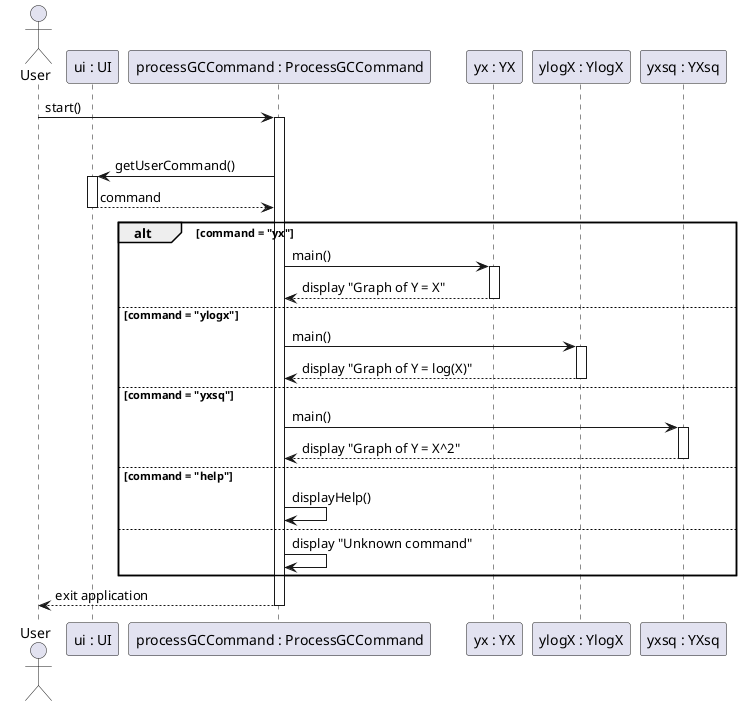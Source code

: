 @startuml

actor User
participant "ui : UI" as UI
participant "processGCCommand : ProcessGCCommand" as ProcessGCCommand
participant "yx : YX" as YX
participant "ylogX : YlogX" as YlogX
participant "yxsq : YXsq" as YXsq

User -> ProcessGCCommand : start()
activate ProcessGCCommand

loop until command = "exit"
    ProcessGCCommand -> UI : getUserCommand()
    activate UI
    UI --> ProcessGCCommand : command
    deactivate UI

    alt command = "yx"
        ProcessGCCommand -> YX : main()
        activate YX
        YX --> ProcessGCCommand : display "Graph of Y = X"
        deactivate YX
    else command = "ylogx"
        ProcessGCCommand -> YlogX : main()
        activate YlogX
        YlogX --> ProcessGCCommand : display "Graph of Y = log(X)"
        deactivate YlogX
    else command = "yxsq"
        ProcessGCCommand -> YXsq : main()
        activate YXsq
        YXsq --> ProcessGCCommand : display "Graph of Y = X^2"
        deactivate YXsq
    else command = "help"
        ProcessGCCommand -> ProcessGCCommand : displayHelp()
    else
        ProcessGCCommand -> ProcessGCCommand : display "Unknown command"
end

ProcessGCCommand --> User : exit application
deactivate ProcessGCCommand

@enduml
